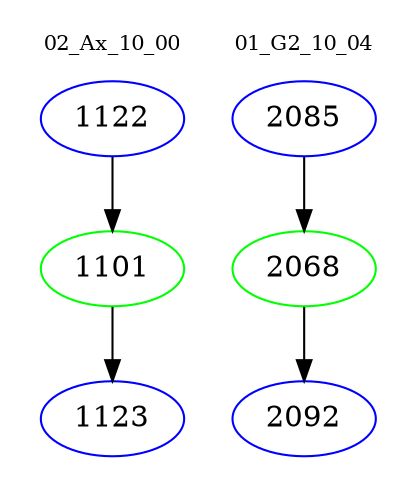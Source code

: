 digraph{
subgraph cluster_0 {
color = white
label = "02_Ax_10_00";
fontsize=10;
T0_1122 [label="1122", color="blue"]
T0_1122 -> T0_1101 [color="black"]
T0_1101 [label="1101", color="green"]
T0_1101 -> T0_1123 [color="black"]
T0_1123 [label="1123", color="blue"]
}
subgraph cluster_1 {
color = white
label = "01_G2_10_04";
fontsize=10;
T1_2085 [label="2085", color="blue"]
T1_2085 -> T1_2068 [color="black"]
T1_2068 [label="2068", color="green"]
T1_2068 -> T1_2092 [color="black"]
T1_2092 [label="2092", color="blue"]
}
}
